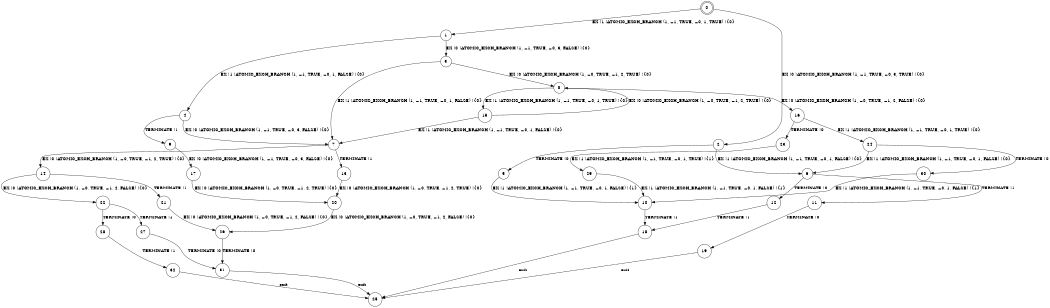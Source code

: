 digraph BCG {
size = "7, 10.5";
center = TRUE;
node [shape = circle];
0 [peripheries = 2];
0 -> 1 [label = "EX !1 !ATOMIC_EXCH_BRANCH (1, +1, TRUE, +0, 1, TRUE) !{0}"];
0 -> 2 [label = "EX !0 !ATOMIC_EXCH_BRANCH (1, +1, TRUE, +0, 3, TRUE) !{0}"];
1 -> 3 [label = "EX !0 !ATOMIC_EXCH_BRANCH (1, +1, TRUE, +0, 3, FALSE) !{0}"];
1 -> 4 [label = "EX !1 !ATOMIC_EXCH_BRANCH (1, +1, TRUE, +0, 1, FALSE) !{0}"];
2 -> 5 [label = "TERMINATE !0"];
2 -> 6 [label = "EX !1 !ATOMIC_EXCH_BRANCH (1, +1, TRUE, +0, 1, FALSE) !{0}"];
3 -> 7 [label = "EX !1 !ATOMIC_EXCH_BRANCH (1, +1, TRUE, +0, 1, FALSE) !{0}"];
3 -> 8 [label = "EX !0 !ATOMIC_EXCH_BRANCH (1, +0, TRUE, +1, 2, TRUE) !{0}"];
4 -> 9 [label = "TERMINATE !1"];
4 -> 7 [label = "EX !0 !ATOMIC_EXCH_BRANCH (1, +1, TRUE, +0, 3, FALSE) !{0}"];
5 -> 10 [label = "EX !1 !ATOMIC_EXCH_BRANCH (1, +1, TRUE, +0, 1, FALSE) !{1}"];
6 -> 11 [label = "TERMINATE !1"];
6 -> 12 [label = "TERMINATE !0"];
7 -> 13 [label = "TERMINATE !1"];
7 -> 14 [label = "EX !0 !ATOMIC_EXCH_BRANCH (1, +0, TRUE, +1, 2, TRUE) !{0}"];
8 -> 15 [label = "EX !1 !ATOMIC_EXCH_BRANCH (1, +1, TRUE, +0, 1, TRUE) !{0}"];
8 -> 16 [label = "EX !0 !ATOMIC_EXCH_BRANCH (1, +0, TRUE, +1, 2, FALSE) !{0}"];
9 -> 17 [label = "EX !0 !ATOMIC_EXCH_BRANCH (1, +1, TRUE, +0, 3, FALSE) !{0}"];
10 -> 18 [label = "TERMINATE !1"];
11 -> 19 [label = "TERMINATE !0"];
12 -> 18 [label = "TERMINATE !1"];
13 -> 20 [label = "EX !0 !ATOMIC_EXCH_BRANCH (1, +0, TRUE, +1, 2, TRUE) !{0}"];
14 -> 21 [label = "TERMINATE !1"];
14 -> 22 [label = "EX !0 !ATOMIC_EXCH_BRANCH (1, +0, TRUE, +1, 2, FALSE) !{0}"];
15 -> 7 [label = "EX !1 !ATOMIC_EXCH_BRANCH (1, +1, TRUE, +0, 1, FALSE) !{0}"];
15 -> 8 [label = "EX !0 !ATOMIC_EXCH_BRANCH (1, +0, TRUE, +1, 2, TRUE) !{0}"];
16 -> 23 [label = "TERMINATE !0"];
16 -> 24 [label = "EX !1 !ATOMIC_EXCH_BRANCH (1, +1, TRUE, +0, 1, TRUE) !{0}"];
17 -> 20 [label = "EX !0 !ATOMIC_EXCH_BRANCH (1, +0, TRUE, +1, 2, TRUE) !{0}"];
18 -> 25 [label = "exit"];
19 -> 25 [label = "exit"];
20 -> 26 [label = "EX !0 !ATOMIC_EXCH_BRANCH (1, +0, TRUE, +1, 2, FALSE) !{0}"];
21 -> 26 [label = "EX !0 !ATOMIC_EXCH_BRANCH (1, +0, TRUE, +1, 2, FALSE) !{0}"];
22 -> 27 [label = "TERMINATE !1"];
22 -> 28 [label = "TERMINATE !0"];
23 -> 29 [label = "EX !1 !ATOMIC_EXCH_BRANCH (1, +1, TRUE, +0, 1, TRUE) !{1}"];
24 -> 30 [label = "TERMINATE !0"];
24 -> 6 [label = "EX !1 !ATOMIC_EXCH_BRANCH (1, +1, TRUE, +0, 1, FALSE) !{0}"];
26 -> 31 [label = "TERMINATE !0"];
27 -> 31 [label = "TERMINATE !0"];
28 -> 32 [label = "TERMINATE !1"];
29 -> 10 [label = "EX !1 !ATOMIC_EXCH_BRANCH (1, +1, TRUE, +0, 1, FALSE) !{1}"];
30 -> 10 [label = "EX !1 !ATOMIC_EXCH_BRANCH (1, +1, TRUE, +0, 1, FALSE) !{1}"];
31 -> 25 [label = "exit"];
32 -> 25 [label = "exit"];
}
